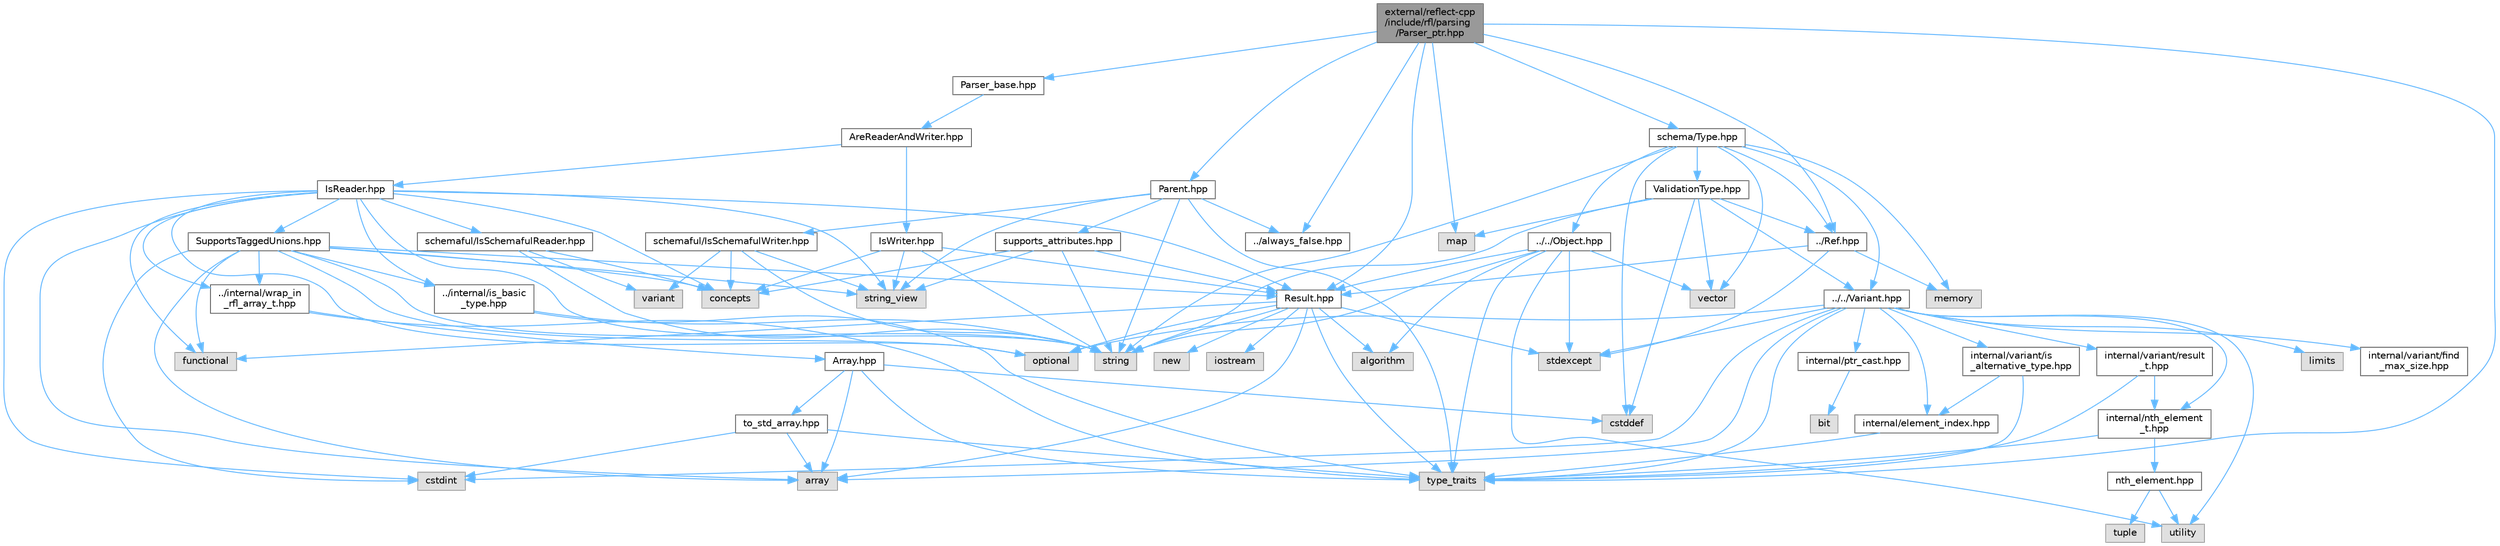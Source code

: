 digraph "external/reflect-cpp/include/rfl/parsing/Parser_ptr.hpp"
{
 // LATEX_PDF_SIZE
  bgcolor="transparent";
  edge [fontname=Helvetica,fontsize=10,labelfontname=Helvetica,labelfontsize=10];
  node [fontname=Helvetica,fontsize=10,shape=box,height=0.2,width=0.4];
  Node1 [id="Node000001",label="external/reflect-cpp\l/include/rfl/parsing\l/Parser_ptr.hpp",height=0.2,width=0.4,color="gray40", fillcolor="grey60", style="filled", fontcolor="black",tooltip=" "];
  Node1 -> Node2 [id="edge122_Node000001_Node000002",color="steelblue1",style="solid",tooltip=" "];
  Node2 [id="Node000002",label="map",height=0.2,width=0.4,color="grey60", fillcolor="#E0E0E0", style="filled",tooltip=" "];
  Node1 -> Node3 [id="edge123_Node000001_Node000003",color="steelblue1",style="solid",tooltip=" "];
  Node3 [id="Node000003",label="type_traits",height=0.2,width=0.4,color="grey60", fillcolor="#E0E0E0", style="filled",tooltip=" "];
  Node1 -> Node4 [id="edge124_Node000001_Node000004",color="steelblue1",style="solid",tooltip=" "];
  Node4 [id="Node000004",label="../Ref.hpp",height=0.2,width=0.4,color="grey40", fillcolor="white", style="filled",URL="$_ref_8hpp.html",tooltip=" "];
  Node4 -> Node5 [id="edge125_Node000004_Node000005",color="steelblue1",style="solid",tooltip=" "];
  Node5 [id="Node000005",label="memory",height=0.2,width=0.4,color="grey60", fillcolor="#E0E0E0", style="filled",tooltip=" "];
  Node4 -> Node6 [id="edge126_Node000004_Node000006",color="steelblue1",style="solid",tooltip=" "];
  Node6 [id="Node000006",label="stdexcept",height=0.2,width=0.4,color="grey60", fillcolor="#E0E0E0", style="filled",tooltip=" "];
  Node4 -> Node7 [id="edge127_Node000004_Node000007",color="steelblue1",style="solid",tooltip=" "];
  Node7 [id="Node000007",label="Result.hpp",height=0.2,width=0.4,color="grey40", fillcolor="white", style="filled",URL="$_result_8hpp.html",tooltip=" "];
  Node7 -> Node8 [id="edge128_Node000007_Node000008",color="steelblue1",style="solid",tooltip=" "];
  Node8 [id="Node000008",label="algorithm",height=0.2,width=0.4,color="grey60", fillcolor="#E0E0E0", style="filled",tooltip=" "];
  Node7 -> Node9 [id="edge129_Node000007_Node000009",color="steelblue1",style="solid",tooltip=" "];
  Node9 [id="Node000009",label="array",height=0.2,width=0.4,color="grey60", fillcolor="#E0E0E0", style="filled",tooltip=" "];
  Node7 -> Node10 [id="edge130_Node000007_Node000010",color="steelblue1",style="solid",tooltip=" "];
  Node10 [id="Node000010",label="functional",height=0.2,width=0.4,color="grey60", fillcolor="#E0E0E0", style="filled",tooltip=" "];
  Node7 -> Node11 [id="edge131_Node000007_Node000011",color="steelblue1",style="solid",tooltip=" "];
  Node11 [id="Node000011",label="iostream",height=0.2,width=0.4,color="grey60", fillcolor="#E0E0E0", style="filled",tooltip=" "];
  Node7 -> Node12 [id="edge132_Node000007_Node000012",color="steelblue1",style="solid",tooltip=" "];
  Node12 [id="Node000012",label="new",height=0.2,width=0.4,color="grey60", fillcolor="#E0E0E0", style="filled",tooltip=" "];
  Node7 -> Node13 [id="edge133_Node000007_Node000013",color="steelblue1",style="solid",tooltip=" "];
  Node13 [id="Node000013",label="optional",height=0.2,width=0.4,color="grey60", fillcolor="#E0E0E0", style="filled",tooltip=" "];
  Node7 -> Node6 [id="edge134_Node000007_Node000006",color="steelblue1",style="solid",tooltip=" "];
  Node7 -> Node14 [id="edge135_Node000007_Node000014",color="steelblue1",style="solid",tooltip=" "];
  Node14 [id="Node000014",label="string",height=0.2,width=0.4,color="grey60", fillcolor="#E0E0E0", style="filled",tooltip=" "];
  Node7 -> Node3 [id="edge136_Node000007_Node000003",color="steelblue1",style="solid",tooltip=" "];
  Node1 -> Node7 [id="edge137_Node000001_Node000007",color="steelblue1",style="solid",tooltip=" "];
  Node1 -> Node15 [id="edge138_Node000001_Node000015",color="steelblue1",style="solid",tooltip=" "];
  Node15 [id="Node000015",label="../always_false.hpp",height=0.2,width=0.4,color="grey40", fillcolor="white", style="filled",URL="$always__false_8hpp.html",tooltip=" "];
  Node1 -> Node16 [id="edge139_Node000001_Node000016",color="steelblue1",style="solid",tooltip=" "];
  Node16 [id="Node000016",label="Parent.hpp",height=0.2,width=0.4,color="grey40", fillcolor="white", style="filled",URL="$_parent_8hpp.html",tooltip=" "];
  Node16 -> Node14 [id="edge140_Node000016_Node000014",color="steelblue1",style="solid",tooltip=" "];
  Node16 -> Node17 [id="edge141_Node000016_Node000017",color="steelblue1",style="solid",tooltip=" "];
  Node17 [id="Node000017",label="string_view",height=0.2,width=0.4,color="grey60", fillcolor="#E0E0E0", style="filled",tooltip=" "];
  Node16 -> Node3 [id="edge142_Node000016_Node000003",color="steelblue1",style="solid",tooltip=" "];
  Node16 -> Node15 [id="edge143_Node000016_Node000015",color="steelblue1",style="solid",tooltip=" "];
  Node16 -> Node18 [id="edge144_Node000016_Node000018",color="steelblue1",style="solid",tooltip=" "];
  Node18 [id="Node000018",label="schemaful/IsSchemafulWriter.hpp",height=0.2,width=0.4,color="grey40", fillcolor="white", style="filled",URL="$_is_schemaful_writer_8hpp.html",tooltip=" "];
  Node18 -> Node19 [id="edge145_Node000018_Node000019",color="steelblue1",style="solid",tooltip=" "];
  Node19 [id="Node000019",label="concepts",height=0.2,width=0.4,color="grey60", fillcolor="#E0E0E0", style="filled",tooltip=" "];
  Node18 -> Node14 [id="edge146_Node000018_Node000014",color="steelblue1",style="solid",tooltip=" "];
  Node18 -> Node17 [id="edge147_Node000018_Node000017",color="steelblue1",style="solid",tooltip=" "];
  Node18 -> Node20 [id="edge148_Node000018_Node000020",color="steelblue1",style="solid",tooltip=" "];
  Node20 [id="Node000020",label="variant",height=0.2,width=0.4,color="grey60", fillcolor="#E0E0E0", style="filled",tooltip=" "];
  Node16 -> Node21 [id="edge149_Node000016_Node000021",color="steelblue1",style="solid",tooltip=" "];
  Node21 [id="Node000021",label="supports_attributes.hpp",height=0.2,width=0.4,color="grey40", fillcolor="white", style="filled",URL="$supports__attributes_8hpp.html",tooltip=" "];
  Node21 -> Node19 [id="edge150_Node000021_Node000019",color="steelblue1",style="solid",tooltip=" "];
  Node21 -> Node14 [id="edge151_Node000021_Node000014",color="steelblue1",style="solid",tooltip=" "];
  Node21 -> Node17 [id="edge152_Node000021_Node000017",color="steelblue1",style="solid",tooltip=" "];
  Node21 -> Node7 [id="edge153_Node000021_Node000007",color="steelblue1",style="solid",tooltip=" "];
  Node1 -> Node22 [id="edge154_Node000001_Node000022",color="steelblue1",style="solid",tooltip=" "];
  Node22 [id="Node000022",label="Parser_base.hpp",height=0.2,width=0.4,color="grey40", fillcolor="white", style="filled",URL="$_parser__base_8hpp.html",tooltip=" "];
  Node22 -> Node23 [id="edge155_Node000022_Node000023",color="steelblue1",style="solid",tooltip=" "];
  Node23 [id="Node000023",label="AreReaderAndWriter.hpp",height=0.2,width=0.4,color="grey40", fillcolor="white", style="filled",URL="$_are_reader_and_writer_8hpp.html",tooltip=" "];
  Node23 -> Node24 [id="edge156_Node000023_Node000024",color="steelblue1",style="solid",tooltip=" "];
  Node24 [id="Node000024",label="IsReader.hpp",height=0.2,width=0.4,color="grey40", fillcolor="white", style="filled",URL="$_is_reader_8hpp.html",tooltip=" "];
  Node24 -> Node9 [id="edge157_Node000024_Node000009",color="steelblue1",style="solid",tooltip=" "];
  Node24 -> Node19 [id="edge158_Node000024_Node000019",color="steelblue1",style="solid",tooltip=" "];
  Node24 -> Node25 [id="edge159_Node000024_Node000025",color="steelblue1",style="solid",tooltip=" "];
  Node25 [id="Node000025",label="cstdint",height=0.2,width=0.4,color="grey60", fillcolor="#E0E0E0", style="filled",tooltip=" "];
  Node24 -> Node10 [id="edge160_Node000024_Node000010",color="steelblue1",style="solid",tooltip=" "];
  Node24 -> Node13 [id="edge161_Node000024_Node000013",color="steelblue1",style="solid",tooltip=" "];
  Node24 -> Node14 [id="edge162_Node000024_Node000014",color="steelblue1",style="solid",tooltip=" "];
  Node24 -> Node17 [id="edge163_Node000024_Node000017",color="steelblue1",style="solid",tooltip=" "];
  Node24 -> Node7 [id="edge164_Node000024_Node000007",color="steelblue1",style="solid",tooltip=" "];
  Node24 -> Node26 [id="edge165_Node000024_Node000026",color="steelblue1",style="solid",tooltip=" "];
  Node26 [id="Node000026",label="../internal/is_basic\l_type.hpp",height=0.2,width=0.4,color="grey40", fillcolor="white", style="filled",URL="$is__basic__type_8hpp.html",tooltip=" "];
  Node26 -> Node14 [id="edge166_Node000026_Node000014",color="steelblue1",style="solid",tooltip=" "];
  Node26 -> Node3 [id="edge167_Node000026_Node000003",color="steelblue1",style="solid",tooltip=" "];
  Node24 -> Node27 [id="edge168_Node000024_Node000027",color="steelblue1",style="solid",tooltip=" "];
  Node27 [id="Node000027",label="../internal/wrap_in\l_rfl_array_t.hpp",height=0.2,width=0.4,color="grey40", fillcolor="white", style="filled",URL="$wrap__in__rfl__array__t_8hpp.html",tooltip=" "];
  Node27 -> Node3 [id="edge169_Node000027_Node000003",color="steelblue1",style="solid",tooltip=" "];
  Node27 -> Node28 [id="edge170_Node000027_Node000028",color="steelblue1",style="solid",tooltip=" "];
  Node28 [id="Node000028",label="Array.hpp",height=0.2,width=0.4,color="grey40", fillcolor="white", style="filled",URL="$_array_8hpp.html",tooltip=" "];
  Node28 -> Node9 [id="edge171_Node000028_Node000009",color="steelblue1",style="solid",tooltip=" "];
  Node28 -> Node29 [id="edge172_Node000028_Node000029",color="steelblue1",style="solid",tooltip=" "];
  Node29 [id="Node000029",label="cstddef",height=0.2,width=0.4,color="grey60", fillcolor="#E0E0E0", style="filled",tooltip=" "];
  Node28 -> Node3 [id="edge173_Node000028_Node000003",color="steelblue1",style="solid",tooltip=" "];
  Node28 -> Node30 [id="edge174_Node000028_Node000030",color="steelblue1",style="solid",tooltip=" "];
  Node30 [id="Node000030",label="to_std_array.hpp",height=0.2,width=0.4,color="grey40", fillcolor="white", style="filled",URL="$to__std__array_8hpp.html",tooltip=" "];
  Node30 -> Node9 [id="edge175_Node000030_Node000009",color="steelblue1",style="solid",tooltip=" "];
  Node30 -> Node25 [id="edge176_Node000030_Node000025",color="steelblue1",style="solid",tooltip=" "];
  Node30 -> Node3 [id="edge177_Node000030_Node000003",color="steelblue1",style="solid",tooltip=" "];
  Node24 -> Node31 [id="edge178_Node000024_Node000031",color="steelblue1",style="solid",tooltip=" "];
  Node31 [id="Node000031",label="SupportsTaggedUnions.hpp",height=0.2,width=0.4,color="grey40", fillcolor="white", style="filled",URL="$_supports_tagged_unions_8hpp.html",tooltip=" "];
  Node31 -> Node9 [id="edge179_Node000031_Node000009",color="steelblue1",style="solid",tooltip=" "];
  Node31 -> Node19 [id="edge180_Node000031_Node000019",color="steelblue1",style="solid",tooltip=" "];
  Node31 -> Node25 [id="edge181_Node000031_Node000025",color="steelblue1",style="solid",tooltip=" "];
  Node31 -> Node10 [id="edge182_Node000031_Node000010",color="steelblue1",style="solid",tooltip=" "];
  Node31 -> Node13 [id="edge183_Node000031_Node000013",color="steelblue1",style="solid",tooltip=" "];
  Node31 -> Node14 [id="edge184_Node000031_Node000014",color="steelblue1",style="solid",tooltip=" "];
  Node31 -> Node17 [id="edge185_Node000031_Node000017",color="steelblue1",style="solid",tooltip=" "];
  Node31 -> Node7 [id="edge186_Node000031_Node000007",color="steelblue1",style="solid",tooltip=" "];
  Node31 -> Node26 [id="edge187_Node000031_Node000026",color="steelblue1",style="solid",tooltip=" "];
  Node31 -> Node27 [id="edge188_Node000031_Node000027",color="steelblue1",style="solid",tooltip=" "];
  Node24 -> Node32 [id="edge189_Node000024_Node000032",color="steelblue1",style="solid",tooltip=" "];
  Node32 [id="Node000032",label="schemaful/IsSchemafulReader.hpp",height=0.2,width=0.4,color="grey40", fillcolor="white", style="filled",URL="$_is_schemaful_reader_8hpp.html",tooltip=" "];
  Node32 -> Node19 [id="edge190_Node000032_Node000019",color="steelblue1",style="solid",tooltip=" "];
  Node32 -> Node14 [id="edge191_Node000032_Node000014",color="steelblue1",style="solid",tooltip=" "];
  Node32 -> Node20 [id="edge192_Node000032_Node000020",color="steelblue1",style="solid",tooltip=" "];
  Node23 -> Node33 [id="edge193_Node000023_Node000033",color="steelblue1",style="solid",tooltip=" "];
  Node33 [id="Node000033",label="IsWriter.hpp",height=0.2,width=0.4,color="grey40", fillcolor="white", style="filled",URL="$_is_writer_8hpp.html",tooltip=" "];
  Node33 -> Node19 [id="edge194_Node000033_Node000019",color="steelblue1",style="solid",tooltip=" "];
  Node33 -> Node14 [id="edge195_Node000033_Node000014",color="steelblue1",style="solid",tooltip=" "];
  Node33 -> Node17 [id="edge196_Node000033_Node000017",color="steelblue1",style="solid",tooltip=" "];
  Node33 -> Node7 [id="edge197_Node000033_Node000007",color="steelblue1",style="solid",tooltip=" "];
  Node1 -> Node34 [id="edge198_Node000001_Node000034",color="steelblue1",style="solid",tooltip=" "];
  Node34 [id="Node000034",label="schema/Type.hpp",height=0.2,width=0.4,color="grey40", fillcolor="white", style="filled",URL="$parsing_2schema_2_type_8hpp.html",tooltip=" "];
  Node34 -> Node29 [id="edge199_Node000034_Node000029",color="steelblue1",style="solid",tooltip=" "];
  Node34 -> Node5 [id="edge200_Node000034_Node000005",color="steelblue1",style="solid",tooltip=" "];
  Node34 -> Node14 [id="edge201_Node000034_Node000014",color="steelblue1",style="solid",tooltip=" "];
  Node34 -> Node35 [id="edge202_Node000034_Node000035",color="steelblue1",style="solid",tooltip=" "];
  Node35 [id="Node000035",label="vector",height=0.2,width=0.4,color="grey60", fillcolor="#E0E0E0", style="filled",tooltip=" "];
  Node34 -> Node36 [id="edge203_Node000034_Node000036",color="steelblue1",style="solid",tooltip=" "];
  Node36 [id="Node000036",label="../../Object.hpp",height=0.2,width=0.4,color="grey40", fillcolor="white", style="filled",URL="$_object_8hpp.html",tooltip=" "];
  Node36 -> Node8 [id="edge204_Node000036_Node000008",color="steelblue1",style="solid",tooltip=" "];
  Node36 -> Node6 [id="edge205_Node000036_Node000006",color="steelblue1",style="solid",tooltip=" "];
  Node36 -> Node14 [id="edge206_Node000036_Node000014",color="steelblue1",style="solid",tooltip=" "];
  Node36 -> Node3 [id="edge207_Node000036_Node000003",color="steelblue1",style="solid",tooltip=" "];
  Node36 -> Node37 [id="edge208_Node000036_Node000037",color="steelblue1",style="solid",tooltip=" "];
  Node37 [id="Node000037",label="utility",height=0.2,width=0.4,color="grey60", fillcolor="#E0E0E0", style="filled",tooltip=" "];
  Node36 -> Node35 [id="edge209_Node000036_Node000035",color="steelblue1",style="solid",tooltip=" "];
  Node36 -> Node7 [id="edge210_Node000036_Node000007",color="steelblue1",style="solid",tooltip=" "];
  Node34 -> Node4 [id="edge211_Node000034_Node000004",color="steelblue1",style="solid",tooltip=" "];
  Node34 -> Node38 [id="edge212_Node000034_Node000038",color="steelblue1",style="solid",tooltip=" "];
  Node38 [id="Node000038",label="../../Variant.hpp",height=0.2,width=0.4,color="grey40", fillcolor="white", style="filled",URL="$_variant_8hpp.html",tooltip=" "];
  Node38 -> Node9 [id="edge213_Node000038_Node000009",color="steelblue1",style="solid",tooltip=" "];
  Node38 -> Node25 [id="edge214_Node000038_Node000025",color="steelblue1",style="solid",tooltip=" "];
  Node38 -> Node39 [id="edge215_Node000038_Node000039",color="steelblue1",style="solid",tooltip=" "];
  Node39 [id="Node000039",label="limits",height=0.2,width=0.4,color="grey60", fillcolor="#E0E0E0", style="filled",tooltip=" "];
  Node38 -> Node13 [id="edge216_Node000038_Node000013",color="steelblue1",style="solid",tooltip=" "];
  Node38 -> Node6 [id="edge217_Node000038_Node000006",color="steelblue1",style="solid",tooltip=" "];
  Node38 -> Node3 [id="edge218_Node000038_Node000003",color="steelblue1",style="solid",tooltip=" "];
  Node38 -> Node37 [id="edge219_Node000038_Node000037",color="steelblue1",style="solid",tooltip=" "];
  Node38 -> Node40 [id="edge220_Node000038_Node000040",color="steelblue1",style="solid",tooltip=" "];
  Node40 [id="Node000040",label="internal/element_index.hpp",height=0.2,width=0.4,color="grey40", fillcolor="white", style="filled",URL="$element__index_8hpp.html",tooltip=" "];
  Node40 -> Node3 [id="edge221_Node000040_Node000003",color="steelblue1",style="solid",tooltip=" "];
  Node38 -> Node41 [id="edge222_Node000038_Node000041",color="steelblue1",style="solid",tooltip=" "];
  Node41 [id="Node000041",label="internal/nth_element\l_t.hpp",height=0.2,width=0.4,color="grey40", fillcolor="white", style="filled",URL="$nth__element__t_8hpp.html",tooltip=" "];
  Node41 -> Node3 [id="edge223_Node000041_Node000003",color="steelblue1",style="solid",tooltip=" "];
  Node41 -> Node42 [id="edge224_Node000041_Node000042",color="steelblue1",style="solid",tooltip=" "];
  Node42 [id="Node000042",label="nth_element.hpp",height=0.2,width=0.4,color="grey40", fillcolor="white", style="filled",URL="$nth__element_8hpp.html",tooltip=" "];
  Node42 -> Node43 [id="edge225_Node000042_Node000043",color="steelblue1",style="solid",tooltip=" "];
  Node43 [id="Node000043",label="tuple",height=0.2,width=0.4,color="grey60", fillcolor="#E0E0E0", style="filled",tooltip=" "];
  Node42 -> Node37 [id="edge226_Node000042_Node000037",color="steelblue1",style="solid",tooltip=" "];
  Node38 -> Node44 [id="edge227_Node000038_Node000044",color="steelblue1",style="solid",tooltip=" "];
  Node44 [id="Node000044",label="internal/variant/find\l_max_size.hpp",height=0.2,width=0.4,color="grey40", fillcolor="white", style="filled",URL="$find__max__size_8hpp.html",tooltip=" "];
  Node38 -> Node45 [id="edge228_Node000038_Node000045",color="steelblue1",style="solid",tooltip=" "];
  Node45 [id="Node000045",label="internal/variant/is\l_alternative_type.hpp",height=0.2,width=0.4,color="grey40", fillcolor="white", style="filled",URL="$is__alternative__type_8hpp.html",tooltip=" "];
  Node45 -> Node3 [id="edge229_Node000045_Node000003",color="steelblue1",style="solid",tooltip=" "];
  Node45 -> Node40 [id="edge230_Node000045_Node000040",color="steelblue1",style="solid",tooltip=" "];
  Node38 -> Node46 [id="edge231_Node000038_Node000046",color="steelblue1",style="solid",tooltip=" "];
  Node46 [id="Node000046",label="internal/variant/result\l_t.hpp",height=0.2,width=0.4,color="grey40", fillcolor="white", style="filled",URL="$result__t_8hpp.html",tooltip=" "];
  Node46 -> Node3 [id="edge232_Node000046_Node000003",color="steelblue1",style="solid",tooltip=" "];
  Node46 -> Node41 [id="edge233_Node000046_Node000041",color="steelblue1",style="solid",tooltip=" "];
  Node38 -> Node47 [id="edge234_Node000038_Node000047",color="steelblue1",style="solid",tooltip=" "];
  Node47 [id="Node000047",label="internal/ptr_cast.hpp",height=0.2,width=0.4,color="grey40", fillcolor="white", style="filled",URL="$ptr__cast_8hpp.html",tooltip=" "];
  Node47 -> Node48 [id="edge235_Node000047_Node000048",color="steelblue1",style="solid",tooltip=" "];
  Node48 [id="Node000048",label="bit",height=0.2,width=0.4,color="grey60", fillcolor="#E0E0E0", style="filled",tooltip=" "];
  Node34 -> Node49 [id="edge236_Node000034_Node000049",color="steelblue1",style="solid",tooltip=" "];
  Node49 [id="Node000049",label="ValidationType.hpp",height=0.2,width=0.4,color="grey40", fillcolor="white", style="filled",URL="$_validation_type_8hpp.html",tooltip=" "];
  Node49 -> Node29 [id="edge237_Node000049_Node000029",color="steelblue1",style="solid",tooltip=" "];
  Node49 -> Node2 [id="edge238_Node000049_Node000002",color="steelblue1",style="solid",tooltip=" "];
  Node49 -> Node14 [id="edge239_Node000049_Node000014",color="steelblue1",style="solid",tooltip=" "];
  Node49 -> Node35 [id="edge240_Node000049_Node000035",color="steelblue1",style="solid",tooltip=" "];
  Node49 -> Node4 [id="edge241_Node000049_Node000004",color="steelblue1",style="solid",tooltip=" "];
  Node49 -> Node38 [id="edge242_Node000049_Node000038",color="steelblue1",style="solid",tooltip=" "];
}
